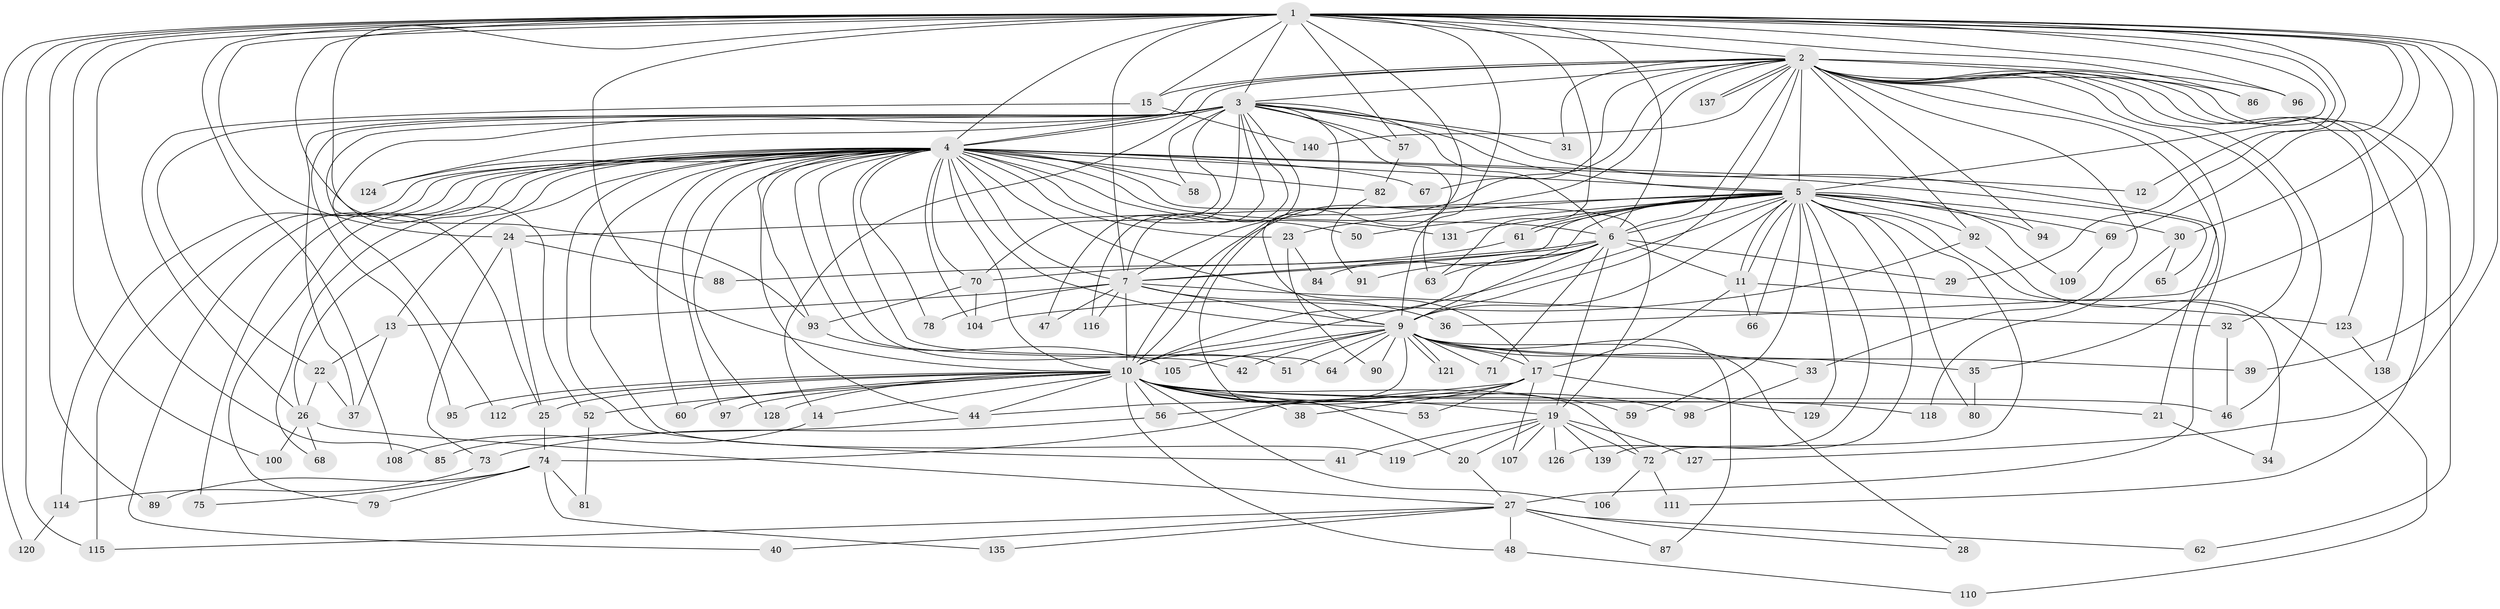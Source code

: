 // Generated by graph-tools (version 1.1) at 2025/51/02/27/25 19:51:52]
// undirected, 116 vertices, 265 edges
graph export_dot {
graph [start="1"]
  node [color=gray90,style=filled];
  1 [super="+134"];
  2 [super="+130"];
  3 [super="+102"];
  4 [super="+8"];
  5 [super="+18"];
  6 [super="+49"];
  7 [super="+54"];
  9 [super="+43"];
  10 [super="+113"];
  11;
  12;
  13 [super="+16"];
  14;
  15;
  17 [super="+101"];
  19 [super="+55"];
  20;
  21;
  22 [super="+122"];
  23;
  24 [super="+99"];
  25;
  26 [super="+76"];
  27 [super="+45"];
  28;
  29;
  30;
  31;
  32;
  33;
  34;
  35;
  36;
  37;
  38;
  39;
  40;
  41;
  42;
  44 [super="+117"];
  46 [super="+83"];
  47;
  48;
  50;
  51;
  52;
  53;
  56;
  57;
  58;
  59;
  60;
  61 [super="+136"];
  62;
  63;
  64;
  65;
  66;
  67;
  68;
  69;
  70;
  71;
  72 [super="+103"];
  73;
  74 [super="+77"];
  75;
  78;
  79;
  80;
  81;
  82;
  84;
  85;
  86;
  87;
  88;
  89;
  90;
  91;
  92;
  93 [super="+125"];
  94;
  95;
  96;
  97;
  98;
  100;
  104 [super="+133"];
  105;
  106;
  107;
  108;
  109;
  110;
  111;
  112;
  114;
  115 [super="+132"];
  116;
  118;
  119;
  120;
  121;
  123;
  124;
  126;
  127;
  128;
  129;
  131;
  135;
  137;
  138;
  139;
  140;
  1 -- 2;
  1 -- 3;
  1 -- 4 [weight=2];
  1 -- 5;
  1 -- 6;
  1 -- 7 [weight=2];
  1 -- 9;
  1 -- 10;
  1 -- 12;
  1 -- 15;
  1 -- 20;
  1 -- 24;
  1 -- 29;
  1 -- 30;
  1 -- 36;
  1 -- 39;
  1 -- 52;
  1 -- 57;
  1 -- 69;
  1 -- 85;
  1 -- 86;
  1 -- 89;
  1 -- 93;
  1 -- 96;
  1 -- 100;
  1 -- 108;
  1 -- 115;
  1 -- 120;
  1 -- 127;
  1 -- 63;
  2 -- 3;
  2 -- 4 [weight=2];
  2 -- 5 [weight=2];
  2 -- 6;
  2 -- 7;
  2 -- 9 [weight=2];
  2 -- 10;
  2 -- 14;
  2 -- 15;
  2 -- 27 [weight=2];
  2 -- 31;
  2 -- 32;
  2 -- 33;
  2 -- 35;
  2 -- 46;
  2 -- 62;
  2 -- 67;
  2 -- 86;
  2 -- 92;
  2 -- 94;
  2 -- 96;
  2 -- 111;
  2 -- 123;
  2 -- 137;
  2 -- 137;
  2 -- 138;
  2 -- 140;
  3 -- 4 [weight=2];
  3 -- 5;
  3 -- 6;
  3 -- 7;
  3 -- 9;
  3 -- 10;
  3 -- 21;
  3 -- 22 [weight=2];
  3 -- 25;
  3 -- 31;
  3 -- 37;
  3 -- 47;
  3 -- 57;
  3 -- 58;
  3 -- 63;
  3 -- 70;
  3 -- 95;
  3 -- 112;
  3 -- 116;
  3 -- 124;
  4 -- 5 [weight=2];
  4 -- 6 [weight=2];
  4 -- 7 [weight=2];
  4 -- 9 [weight=2];
  4 -- 10 [weight=2];
  4 -- 23;
  4 -- 44;
  4 -- 58;
  4 -- 65;
  4 -- 70;
  4 -- 75 [weight=2];
  4 -- 78;
  4 -- 79;
  4 -- 82;
  4 -- 104;
  4 -- 114;
  4 -- 124;
  4 -- 131;
  4 -- 128;
  4 -- 64;
  4 -- 12;
  4 -- 13 [weight=2];
  4 -- 17;
  4 -- 67;
  4 -- 19;
  4 -- 68;
  4 -- 97;
  4 -- 40;
  4 -- 41;
  4 -- 42;
  4 -- 50;
  4 -- 51;
  4 -- 119;
  4 -- 60;
  4 -- 115;
  4 -- 93;
  4 -- 26;
  5 -- 6;
  5 -- 7;
  5 -- 9;
  5 -- 10;
  5 -- 11;
  5 -- 11;
  5 -- 23;
  5 -- 24;
  5 -- 30;
  5 -- 34;
  5 -- 50;
  5 -- 59;
  5 -- 61;
  5 -- 61;
  5 -- 69;
  5 -- 80;
  5 -- 84;
  5 -- 92;
  5 -- 94;
  5 -- 109;
  5 -- 131;
  5 -- 139;
  5 -- 129;
  5 -- 66;
  5 -- 126;
  5 -- 72;
  6 -- 7;
  6 -- 9;
  6 -- 10;
  6 -- 19;
  6 -- 29;
  6 -- 63;
  6 -- 88;
  6 -- 91;
  6 -- 11;
  6 -- 71;
  7 -- 9;
  7 -- 10;
  7 -- 13;
  7 -- 32;
  7 -- 36;
  7 -- 47;
  7 -- 78;
  7 -- 116;
  9 -- 10;
  9 -- 28;
  9 -- 33;
  9 -- 35;
  9 -- 39;
  9 -- 42;
  9 -- 51;
  9 -- 64;
  9 -- 71;
  9 -- 74;
  9 -- 87;
  9 -- 90;
  9 -- 121;
  9 -- 121;
  9 -- 105;
  9 -- 17;
  10 -- 14;
  10 -- 21;
  10 -- 25;
  10 -- 38;
  10 -- 46;
  10 -- 48;
  10 -- 52;
  10 -- 53;
  10 -- 56;
  10 -- 59;
  10 -- 60;
  10 -- 72;
  10 -- 95;
  10 -- 97;
  10 -- 98;
  10 -- 106;
  10 -- 112;
  10 -- 118;
  10 -- 128;
  10 -- 19;
  10 -- 44;
  11 -- 17;
  11 -- 66;
  11 -- 123;
  13 -- 37;
  13 -- 22;
  14 -- 108;
  15 -- 26;
  15 -- 140;
  17 -- 38;
  17 -- 44;
  17 -- 53;
  17 -- 56;
  17 -- 107;
  17 -- 129;
  19 -- 20 [weight=2];
  19 -- 41;
  19 -- 72;
  19 -- 107;
  19 -- 119;
  19 -- 126;
  19 -- 127;
  19 -- 139;
  20 -- 27;
  21 -- 34;
  22 -- 26;
  22 -- 37;
  23 -- 84;
  23 -- 90;
  24 -- 73;
  24 -- 88;
  24 -- 25;
  25 -- 74;
  26 -- 27;
  26 -- 68;
  26 -- 100;
  27 -- 28;
  27 -- 40;
  27 -- 48;
  27 -- 62;
  27 -- 115;
  27 -- 87;
  27 -- 135;
  30 -- 65;
  30 -- 118;
  32 -- 46;
  33 -- 98;
  35 -- 80;
  44 -- 85;
  48 -- 110;
  52 -- 81;
  56 -- 73;
  57 -- 82;
  61 -- 70;
  69 -- 109;
  70 -- 93;
  70 -- 104;
  72 -- 106;
  72 -- 111;
  73 -- 114;
  74 -- 79;
  74 -- 81;
  74 -- 89;
  74 -- 75;
  74 -- 135;
  82 -- 91;
  92 -- 110;
  92 -- 104;
  93 -- 105;
  114 -- 120;
  123 -- 138;
}
